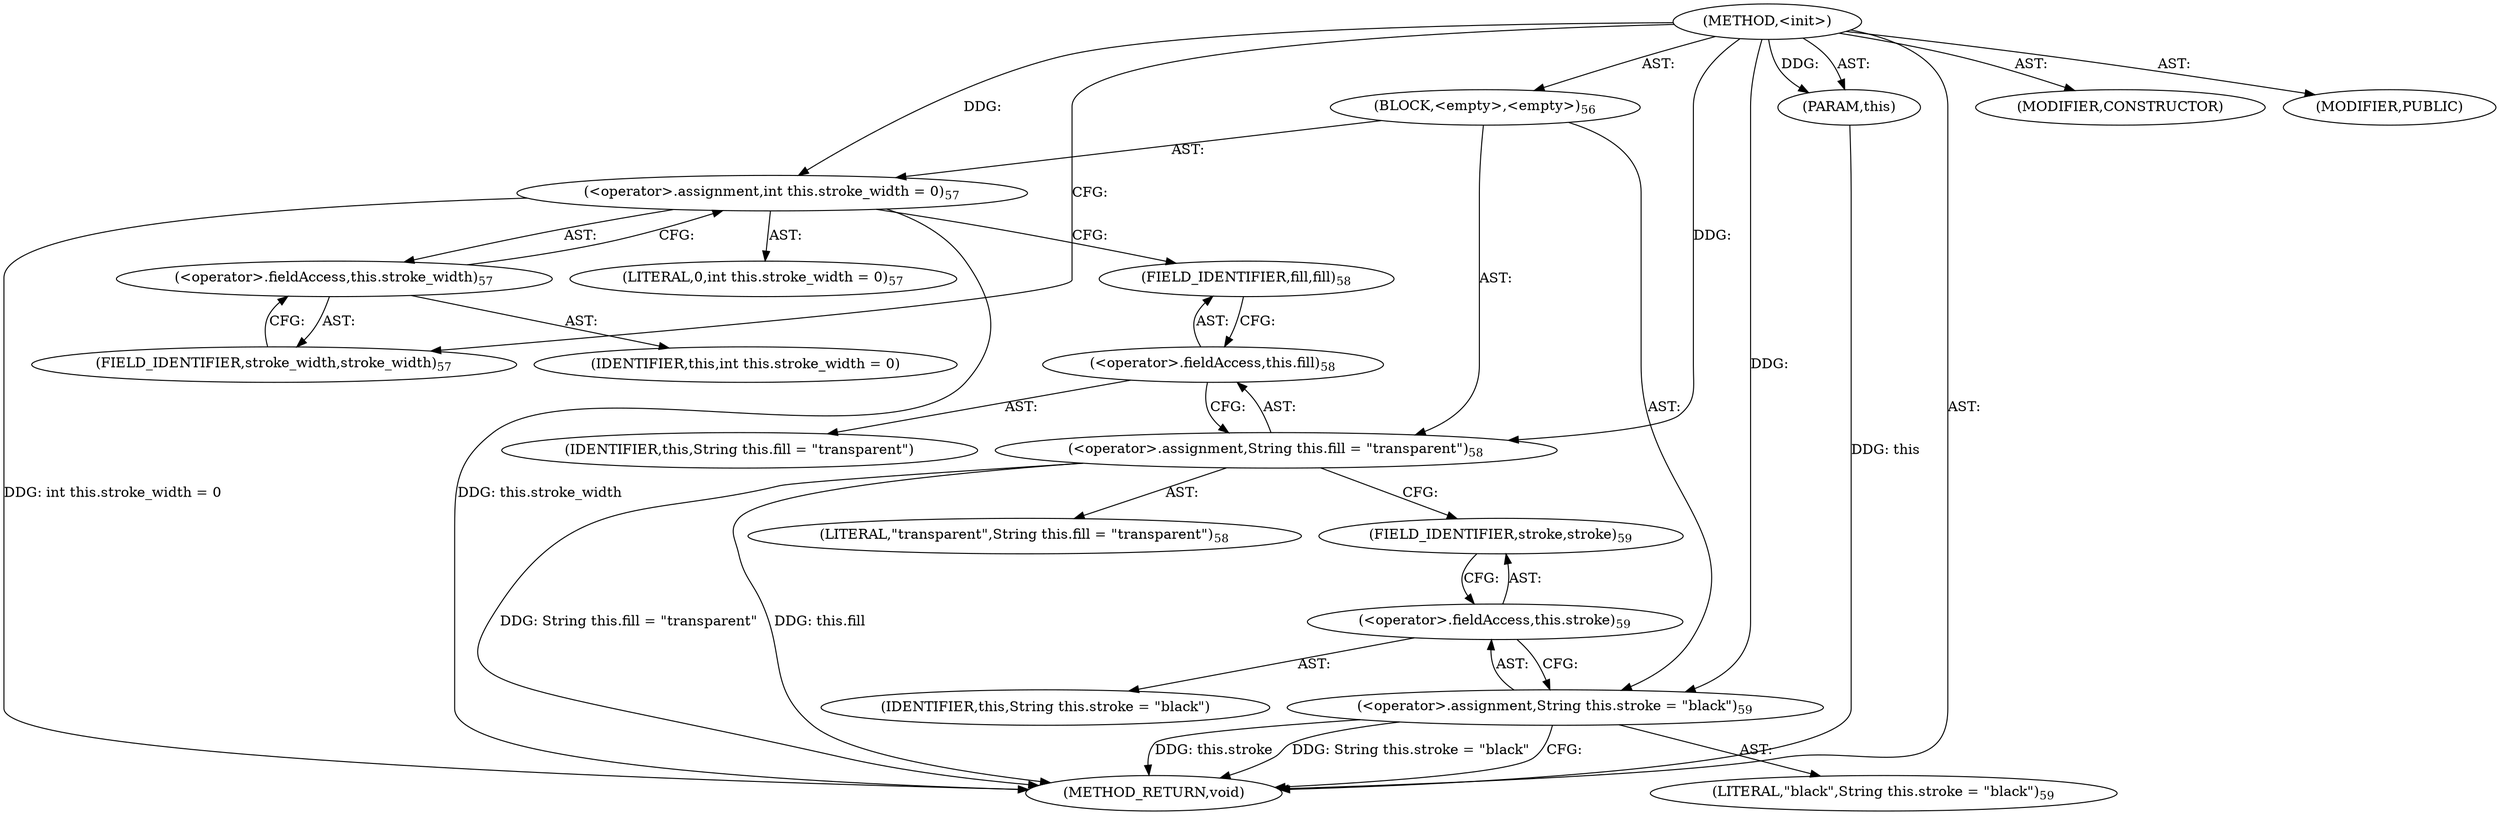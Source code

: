 digraph "&lt;init&gt;" {  
"111669149699" [label = <(METHOD,&lt;init&gt;)> ]
"115964116998" [label = <(PARAM,this)> ]
"25769803779" [label = <(BLOCK,&lt;empty&gt;,&lt;empty&gt;)<SUB>56</SUB>> ]
"30064771078" [label = <(&lt;operator&gt;.assignment,int this.stroke_width = 0)<SUB>57</SUB>> ]
"30064771079" [label = <(&lt;operator&gt;.fieldAccess,this.stroke_width)<SUB>57</SUB>> ]
"68719476742" [label = <(IDENTIFIER,this,int this.stroke_width = 0)> ]
"55834574851" [label = <(FIELD_IDENTIFIER,stroke_width,stroke_width)<SUB>57</SUB>> ]
"90194313216" [label = <(LITERAL,0,int this.stroke_width = 0)<SUB>57</SUB>> ]
"30064771080" [label = <(&lt;operator&gt;.assignment,String this.fill = &quot;transparent&quot;)<SUB>58</SUB>> ]
"30064771081" [label = <(&lt;operator&gt;.fieldAccess,this.fill)<SUB>58</SUB>> ]
"68719476743" [label = <(IDENTIFIER,this,String this.fill = &quot;transparent&quot;)> ]
"55834574852" [label = <(FIELD_IDENTIFIER,fill,fill)<SUB>58</SUB>> ]
"90194313217" [label = <(LITERAL,&quot;transparent&quot;,String this.fill = &quot;transparent&quot;)<SUB>58</SUB>> ]
"30064771082" [label = <(&lt;operator&gt;.assignment,String this.stroke = &quot;black&quot;)<SUB>59</SUB>> ]
"30064771083" [label = <(&lt;operator&gt;.fieldAccess,this.stroke)<SUB>59</SUB>> ]
"68719476744" [label = <(IDENTIFIER,this,String this.stroke = &quot;black&quot;)> ]
"55834574853" [label = <(FIELD_IDENTIFIER,stroke,stroke)<SUB>59</SUB>> ]
"90194313218" [label = <(LITERAL,&quot;black&quot;,String this.stroke = &quot;black&quot;)<SUB>59</SUB>> ]
"133143986185" [label = <(MODIFIER,CONSTRUCTOR)> ]
"133143986186" [label = <(MODIFIER,PUBLIC)> ]
"128849018883" [label = <(METHOD_RETURN,void)> ]
  "111669149699" -> "115964116998"  [ label = "AST: "] 
  "111669149699" -> "25769803779"  [ label = "AST: "] 
  "111669149699" -> "133143986185"  [ label = "AST: "] 
  "111669149699" -> "133143986186"  [ label = "AST: "] 
  "111669149699" -> "128849018883"  [ label = "AST: "] 
  "25769803779" -> "30064771078"  [ label = "AST: "] 
  "25769803779" -> "30064771080"  [ label = "AST: "] 
  "25769803779" -> "30064771082"  [ label = "AST: "] 
  "30064771078" -> "30064771079"  [ label = "AST: "] 
  "30064771078" -> "90194313216"  [ label = "AST: "] 
  "30064771079" -> "68719476742"  [ label = "AST: "] 
  "30064771079" -> "55834574851"  [ label = "AST: "] 
  "30064771080" -> "30064771081"  [ label = "AST: "] 
  "30064771080" -> "90194313217"  [ label = "AST: "] 
  "30064771081" -> "68719476743"  [ label = "AST: "] 
  "30064771081" -> "55834574852"  [ label = "AST: "] 
  "30064771082" -> "30064771083"  [ label = "AST: "] 
  "30064771082" -> "90194313218"  [ label = "AST: "] 
  "30064771083" -> "68719476744"  [ label = "AST: "] 
  "30064771083" -> "55834574853"  [ label = "AST: "] 
  "30064771078" -> "55834574852"  [ label = "CFG: "] 
  "30064771080" -> "55834574853"  [ label = "CFG: "] 
  "30064771082" -> "128849018883"  [ label = "CFG: "] 
  "30064771079" -> "30064771078"  [ label = "CFG: "] 
  "30064771081" -> "30064771080"  [ label = "CFG: "] 
  "30064771083" -> "30064771082"  [ label = "CFG: "] 
  "55834574851" -> "30064771079"  [ label = "CFG: "] 
  "55834574852" -> "30064771081"  [ label = "CFG: "] 
  "55834574853" -> "30064771083"  [ label = "CFG: "] 
  "111669149699" -> "55834574851"  [ label = "CFG: "] 
  "115964116998" -> "128849018883"  [ label = "DDG: this"] 
  "30064771078" -> "128849018883"  [ label = "DDG: this.stroke_width"] 
  "30064771078" -> "128849018883"  [ label = "DDG: int this.stroke_width = 0"] 
  "30064771080" -> "128849018883"  [ label = "DDG: this.fill"] 
  "30064771080" -> "128849018883"  [ label = "DDG: String this.fill = &quot;transparent&quot;"] 
  "30064771082" -> "128849018883"  [ label = "DDG: this.stroke"] 
  "30064771082" -> "128849018883"  [ label = "DDG: String this.stroke = &quot;black&quot;"] 
  "111669149699" -> "115964116998"  [ label = "DDG: "] 
  "111669149699" -> "30064771078"  [ label = "DDG: "] 
  "111669149699" -> "30064771080"  [ label = "DDG: "] 
  "111669149699" -> "30064771082"  [ label = "DDG: "] 
}
